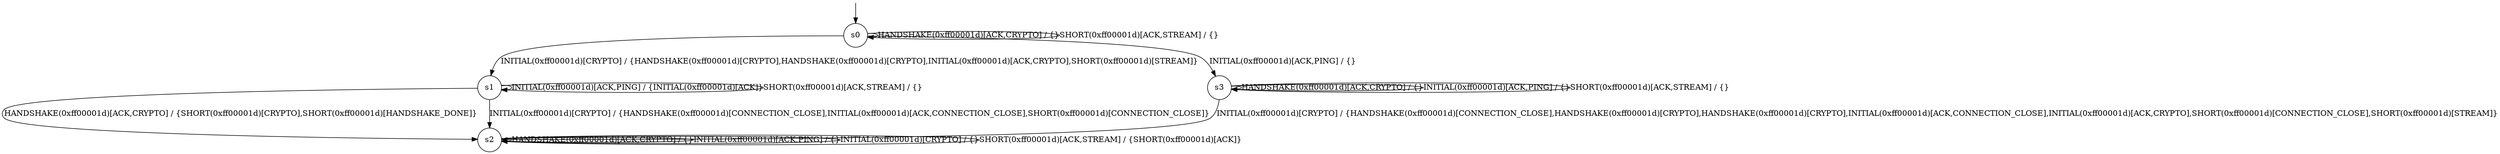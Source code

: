 digraph g {

	s0 [shape="circle" label="s0"];
	s1 [shape="circle" label="s1"];
	s2 [shape="circle" label="s2"];
	s3 [shape="circle" label="s3"];
	s0 -> s0 [label="HANDSHAKE(0xff00001d)[ACK,CRYPTO] / {}"];
	s0 -> s3 [label="INITIAL(0xff00001d)[ACK,PING] / {}"];
	s0 -> s1 [label="INITIAL(0xff00001d)[CRYPTO] / {HANDSHAKE(0xff00001d)[CRYPTO],HANDSHAKE(0xff00001d)[CRYPTO],INITIAL(0xff00001d)[ACK,CRYPTO],SHORT(0xff00001d)[STREAM]}"];
	s0 -> s0 [label="SHORT(0xff00001d)[ACK,STREAM] / {}"];
	s1 -> s2 [label="HANDSHAKE(0xff00001d)[ACK,CRYPTO] / {SHORT(0xff00001d)[CRYPTO],SHORT(0xff00001d)[HANDSHAKE_DONE]}"];
	s1 -> s1 [label="INITIAL(0xff00001d)[ACK,PING] / {INITIAL(0xff00001d)[ACK]}"];
	s1 -> s2 [label="INITIAL(0xff00001d)[CRYPTO] / {HANDSHAKE(0xff00001d)[CONNECTION_CLOSE],INITIAL(0xff00001d)[ACK,CONNECTION_CLOSE],SHORT(0xff00001d)[CONNECTION_CLOSE]}"];
	s1 -> s1 [label="SHORT(0xff00001d)[ACK,STREAM] / {}"];
	s2 -> s2 [label="HANDSHAKE(0xff00001d)[ACK,CRYPTO] / {}"];
	s2 -> s2 [label="INITIAL(0xff00001d)[ACK,PING] / {}"];
	s2 -> s2 [label="INITIAL(0xff00001d)[CRYPTO] / {}"];
	s2 -> s2 [label="SHORT(0xff00001d)[ACK,STREAM] / {SHORT(0xff00001d)[ACK]}"];
	s3 -> s3 [label="HANDSHAKE(0xff00001d)[ACK,CRYPTO] / {}"];
	s3 -> s3 [label="INITIAL(0xff00001d)[ACK,PING] / {}"];
	s3 -> s2 [label="INITIAL(0xff00001d)[CRYPTO] / {HANDSHAKE(0xff00001d)[CONNECTION_CLOSE],HANDSHAKE(0xff00001d)[CRYPTO],HANDSHAKE(0xff00001d)[CRYPTO],INITIAL(0xff00001d)[ACK,CONNECTION_CLOSE],INITIAL(0xff00001d)[ACK,CRYPTO],SHORT(0xff00001d)[CONNECTION_CLOSE],SHORT(0xff00001d)[STREAM]}"];
	s3 -> s3 [label="SHORT(0xff00001d)[ACK,STREAM] / {}"];

__start0 [label="" shape="none" width="0" height="0"];
__start0 -> s0;

}
